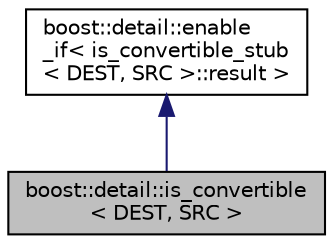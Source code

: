 digraph "boost::detail::is_convertible&lt; DEST, SRC &gt;"
{
  edge [fontname="Helvetica",fontsize="10",labelfontname="Helvetica",labelfontsize="10"];
  node [fontname="Helvetica",fontsize="10",shape=record];
  Node1 [label="boost::detail::is_convertible\l\< DEST, SRC \>",height=0.2,width=0.4,color="black", fillcolor="grey75", style="filled", fontcolor="black"];
  Node2 -> Node1 [dir="back",color="midnightblue",fontsize="10",style="solid",fontname="Helvetica"];
  Node2 [label="boost::detail::enable\l_if\< is_convertible_stub\l\< DEST, SRC \>::result \>",height=0.2,width=0.4,color="black", fillcolor="white", style="filled",URL="$structboost_1_1detail_1_1enable__if.html"];
}
